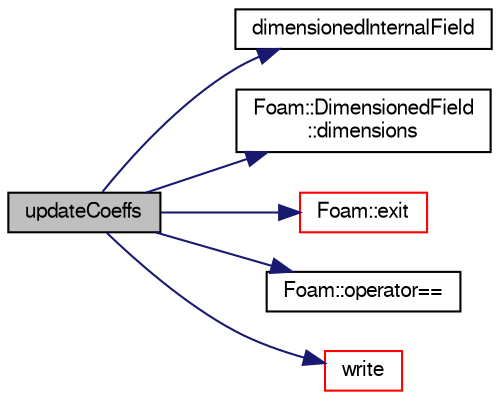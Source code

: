 digraph "updateCoeffs"
{
  bgcolor="transparent";
  edge [fontname="FreeSans",fontsize="10",labelfontname="FreeSans",labelfontsize="10"];
  node [fontname="FreeSans",fontsize="10",shape=record];
  rankdir="LR";
  Node114 [label="updateCoeffs",height=0.2,width=0.4,color="black", fillcolor="grey75", style="filled", fontcolor="black"];
  Node114 -> Node115 [color="midnightblue",fontsize="10",style="solid",fontname="FreeSans"];
  Node115 [label="dimensionedInternalField",height=0.2,width=0.4,color="black",URL="$a38438.html#a942cd19121a46cdc649099eb27c74b18"];
  Node114 -> Node116 [color="midnightblue",fontsize="10",style="solid",fontname="FreeSans"];
  Node116 [label="Foam::DimensionedField\l::dimensions",height=0.2,width=0.4,color="black",URL="$a26390.html#a66989c1e0666e0d0c93a2056ce75599e",tooltip="Return dimensions. "];
  Node114 -> Node117 [color="midnightblue",fontsize="10",style="solid",fontname="FreeSans"];
  Node117 [label="Foam::exit",height=0.2,width=0.4,color="red",URL="$a21124.html#a06ca7250d8e89caf05243ec094843642"];
  Node114 -> Node164 [color="midnightblue",fontsize="10",style="solid",fontname="FreeSans"];
  Node164 [label="Foam::operator==",height=0.2,width=0.4,color="black",URL="$a21124.html#a28a45d2e3cca6152b024de57575abbf1"];
  Node114 -> Node165 [color="midnightblue",fontsize="10",style="solid",fontname="FreeSans"];
  Node165 [label="write",height=0.2,width=0.4,color="red",URL="$a22218.html#a293fdfec8bdfbd5c3913ab4c9f3454ff",tooltip="Write. "];
}
